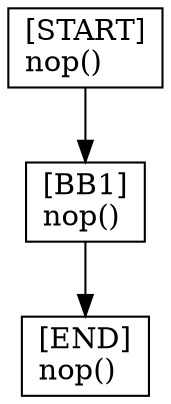 digraph {
  node [shape=box]
  END [label="[END]\lnop()\l"];
  START [label="[START]\lnop()\l"];
  BB1 [label="[BB1]\lnop()\l"];
  BB1 -> END;
  START -> BB1;
}
